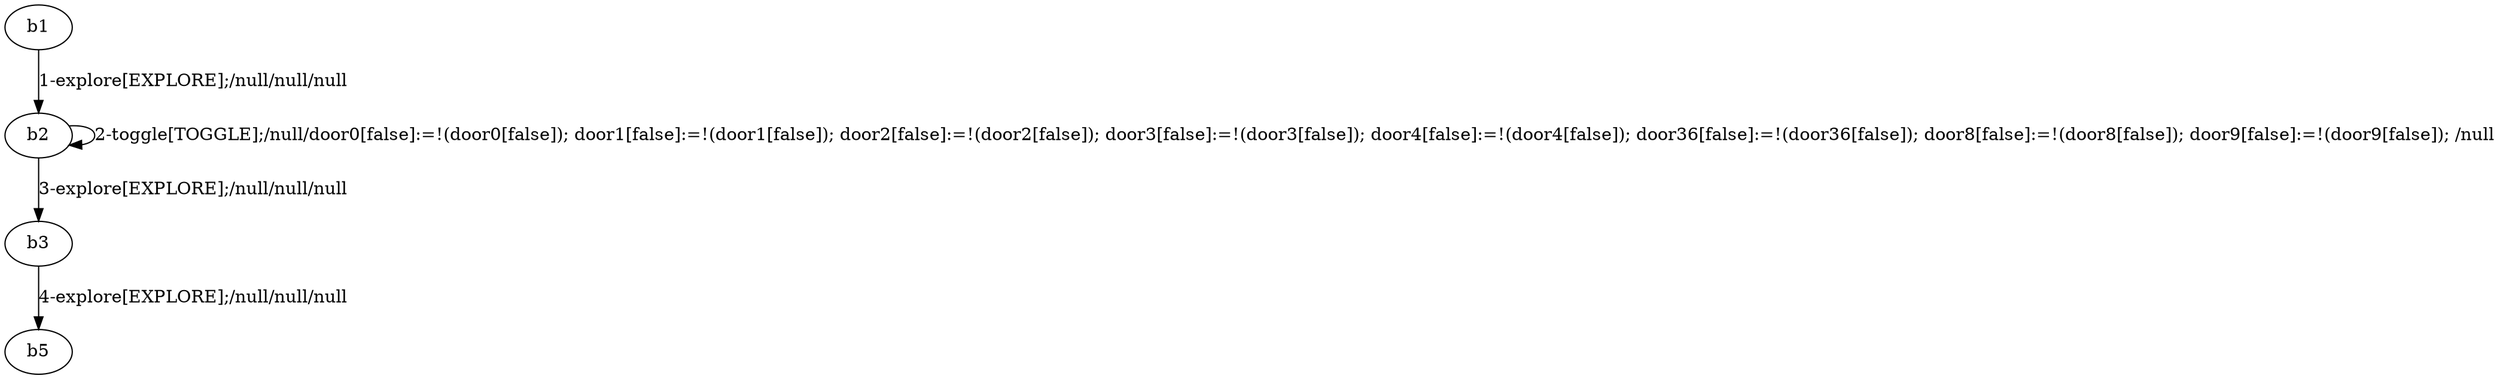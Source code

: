 # Total number of goals covered by this test: 2
# b2 --> b2
# b3 --> b5

digraph g {
"b1" -> "b2" [label = "1-explore[EXPLORE];/null/null/null"];
"b2" -> "b2" [label = "2-toggle[TOGGLE];/null/door0[false]:=!(door0[false]); door1[false]:=!(door1[false]); door2[false]:=!(door2[false]); door3[false]:=!(door3[false]); door4[false]:=!(door4[false]); door36[false]:=!(door36[false]); door8[false]:=!(door8[false]); door9[false]:=!(door9[false]); /null"];
"b2" -> "b3" [label = "3-explore[EXPLORE];/null/null/null"];
"b3" -> "b5" [label = "4-explore[EXPLORE];/null/null/null"];
}